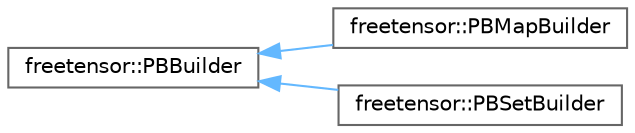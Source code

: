 digraph "Graphical Class Hierarchy"
{
 // LATEX_PDF_SIZE
  bgcolor="transparent";
  edge [fontname=Helvetica,fontsize=10,labelfontname=Helvetica,labelfontsize=10];
  node [fontname=Helvetica,fontsize=10,shape=box,height=0.2,width=0.4];
  rankdir="LR";
  Node0 [label="freetensor::PBBuilder",height=0.2,width=0.4,color="grey40", fillcolor="white", style="filled",URL="$classfreetensor_1_1PBBuilder.html",tooltip=" "];
  Node0 -> Node1 [dir="back",color="steelblue1",style="solid"];
  Node1 [label="freetensor::PBMapBuilder",height=0.2,width=0.4,color="grey40", fillcolor="white", style="filled",URL="$classfreetensor_1_1PBMapBuilder.html",tooltip=" "];
  Node0 -> Node2 [dir="back",color="steelblue1",style="solid"];
  Node2 [label="freetensor::PBSetBuilder",height=0.2,width=0.4,color="grey40", fillcolor="white", style="filled",URL="$classfreetensor_1_1PBSetBuilder.html",tooltip=" "];
}
